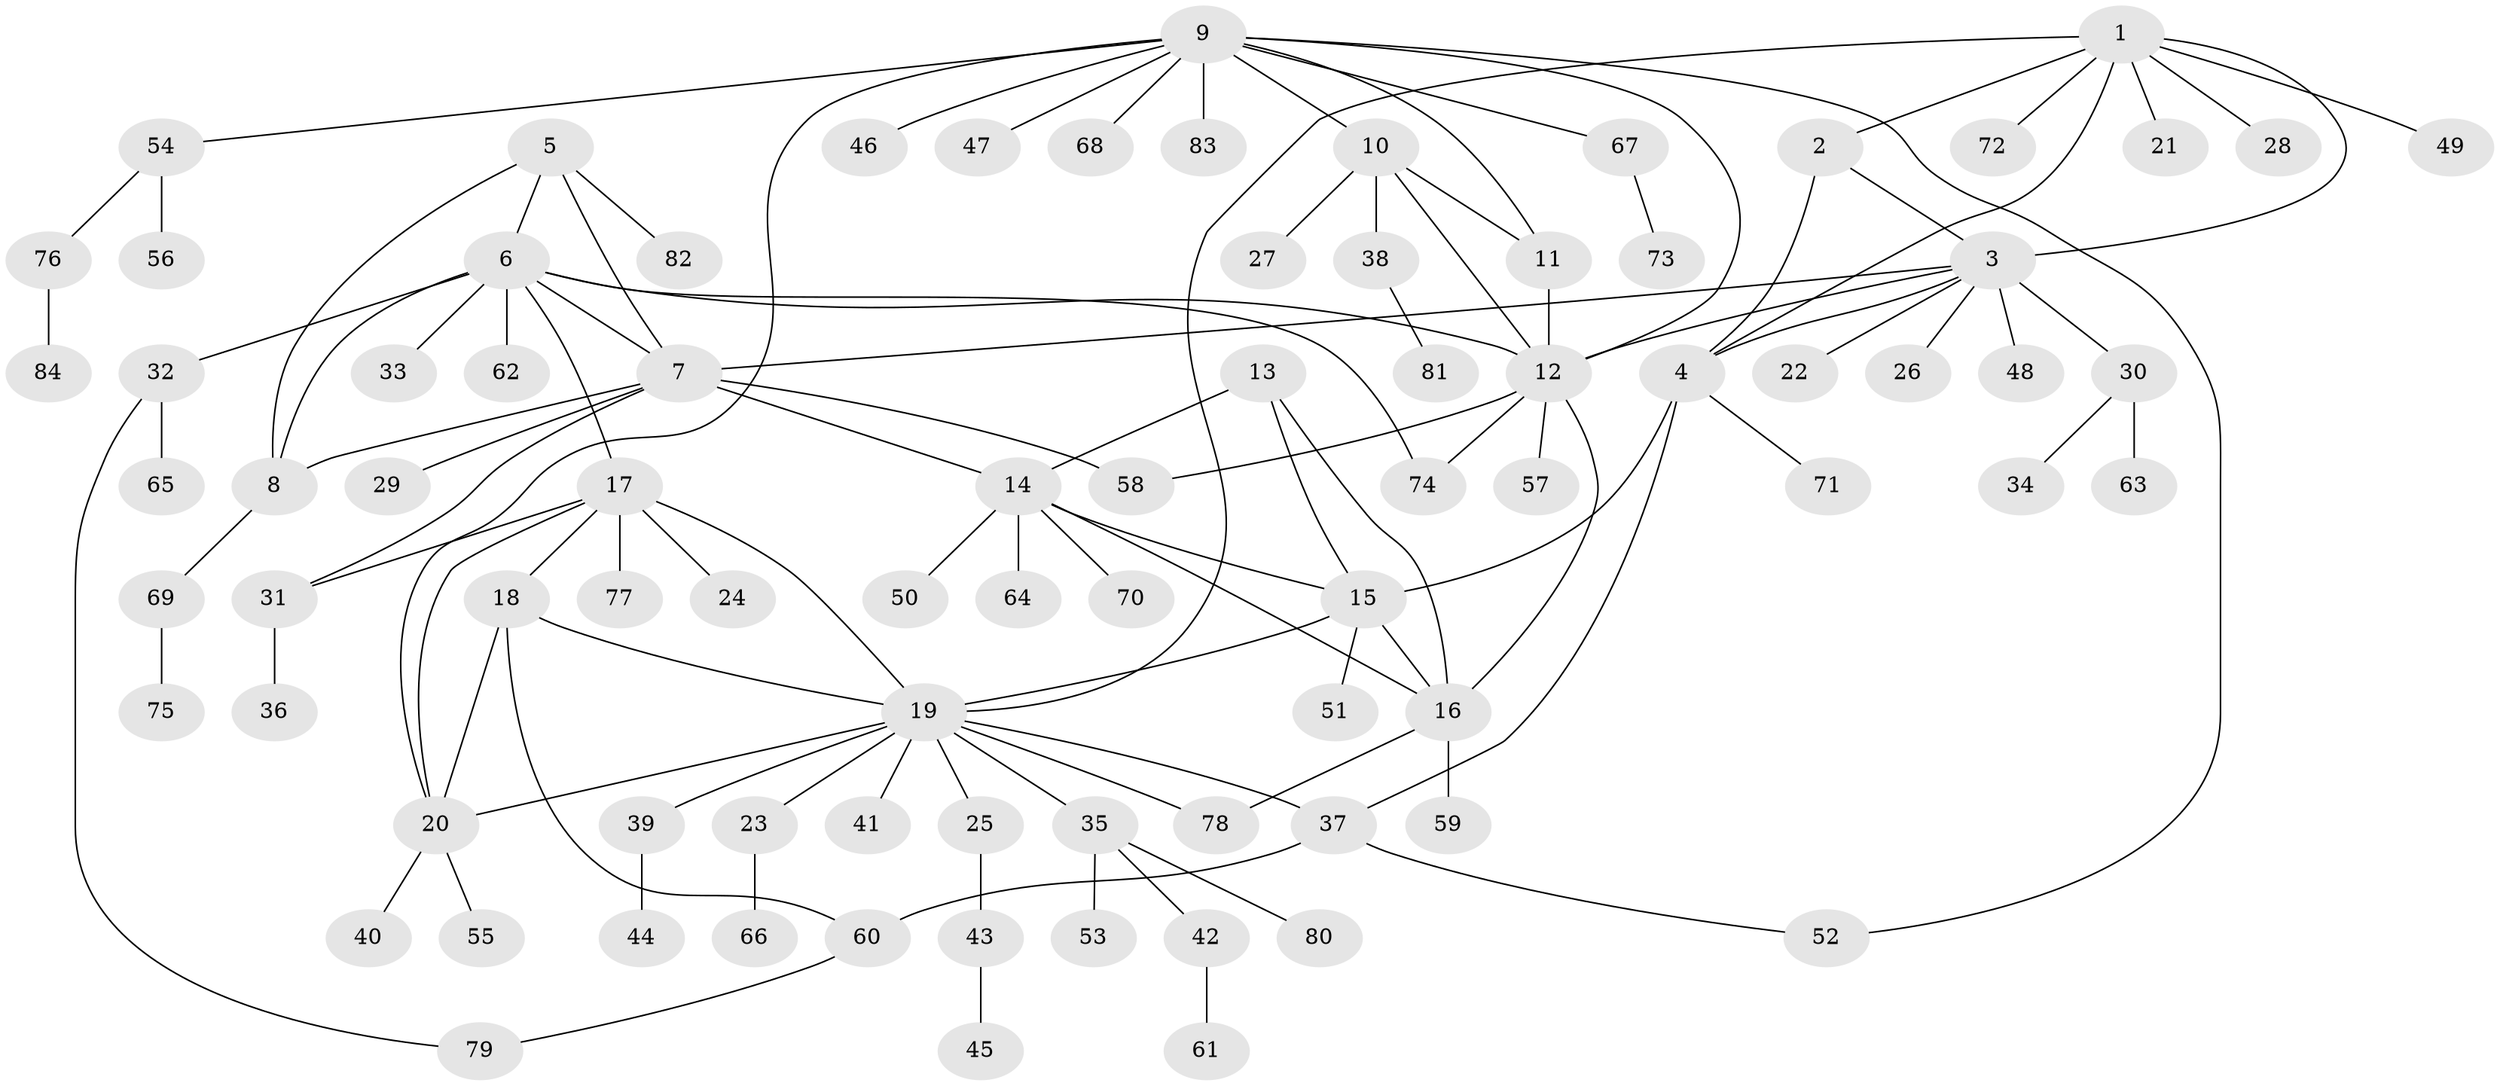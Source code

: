// Generated by graph-tools (version 1.1) at 2025/16/03/09/25 04:16:01]
// undirected, 84 vertices, 112 edges
graph export_dot {
graph [start="1"]
  node [color=gray90,style=filled];
  1;
  2;
  3;
  4;
  5;
  6;
  7;
  8;
  9;
  10;
  11;
  12;
  13;
  14;
  15;
  16;
  17;
  18;
  19;
  20;
  21;
  22;
  23;
  24;
  25;
  26;
  27;
  28;
  29;
  30;
  31;
  32;
  33;
  34;
  35;
  36;
  37;
  38;
  39;
  40;
  41;
  42;
  43;
  44;
  45;
  46;
  47;
  48;
  49;
  50;
  51;
  52;
  53;
  54;
  55;
  56;
  57;
  58;
  59;
  60;
  61;
  62;
  63;
  64;
  65;
  66;
  67;
  68;
  69;
  70;
  71;
  72;
  73;
  74;
  75;
  76;
  77;
  78;
  79;
  80;
  81;
  82;
  83;
  84;
  1 -- 2;
  1 -- 3;
  1 -- 4;
  1 -- 19;
  1 -- 21;
  1 -- 28;
  1 -- 49;
  1 -- 72;
  2 -- 3;
  2 -- 4;
  3 -- 4;
  3 -- 7;
  3 -- 12;
  3 -- 22;
  3 -- 26;
  3 -- 30;
  3 -- 48;
  4 -- 15;
  4 -- 37;
  4 -- 71;
  5 -- 6;
  5 -- 7;
  5 -- 8;
  5 -- 82;
  6 -- 7;
  6 -- 8;
  6 -- 12;
  6 -- 17;
  6 -- 32;
  6 -- 33;
  6 -- 62;
  6 -- 74;
  7 -- 8;
  7 -- 14;
  7 -- 29;
  7 -- 31;
  7 -- 58;
  8 -- 69;
  9 -- 10;
  9 -- 11;
  9 -- 12;
  9 -- 20;
  9 -- 46;
  9 -- 47;
  9 -- 52;
  9 -- 54;
  9 -- 67;
  9 -- 68;
  9 -- 83;
  10 -- 11;
  10 -- 12;
  10 -- 27;
  10 -- 38;
  11 -- 12;
  12 -- 16;
  12 -- 57;
  12 -- 58;
  12 -- 74;
  13 -- 14;
  13 -- 15;
  13 -- 16;
  14 -- 15;
  14 -- 16;
  14 -- 50;
  14 -- 64;
  14 -- 70;
  15 -- 16;
  15 -- 19;
  15 -- 51;
  16 -- 59;
  16 -- 78;
  17 -- 18;
  17 -- 19;
  17 -- 20;
  17 -- 24;
  17 -- 31;
  17 -- 77;
  18 -- 19;
  18 -- 20;
  18 -- 60;
  19 -- 20;
  19 -- 23;
  19 -- 25;
  19 -- 35;
  19 -- 37;
  19 -- 39;
  19 -- 41;
  19 -- 78;
  20 -- 40;
  20 -- 55;
  23 -- 66;
  25 -- 43;
  30 -- 34;
  30 -- 63;
  31 -- 36;
  32 -- 65;
  32 -- 79;
  35 -- 42;
  35 -- 53;
  35 -- 80;
  37 -- 52;
  37 -- 60;
  38 -- 81;
  39 -- 44;
  42 -- 61;
  43 -- 45;
  54 -- 56;
  54 -- 76;
  60 -- 79;
  67 -- 73;
  69 -- 75;
  76 -- 84;
}
